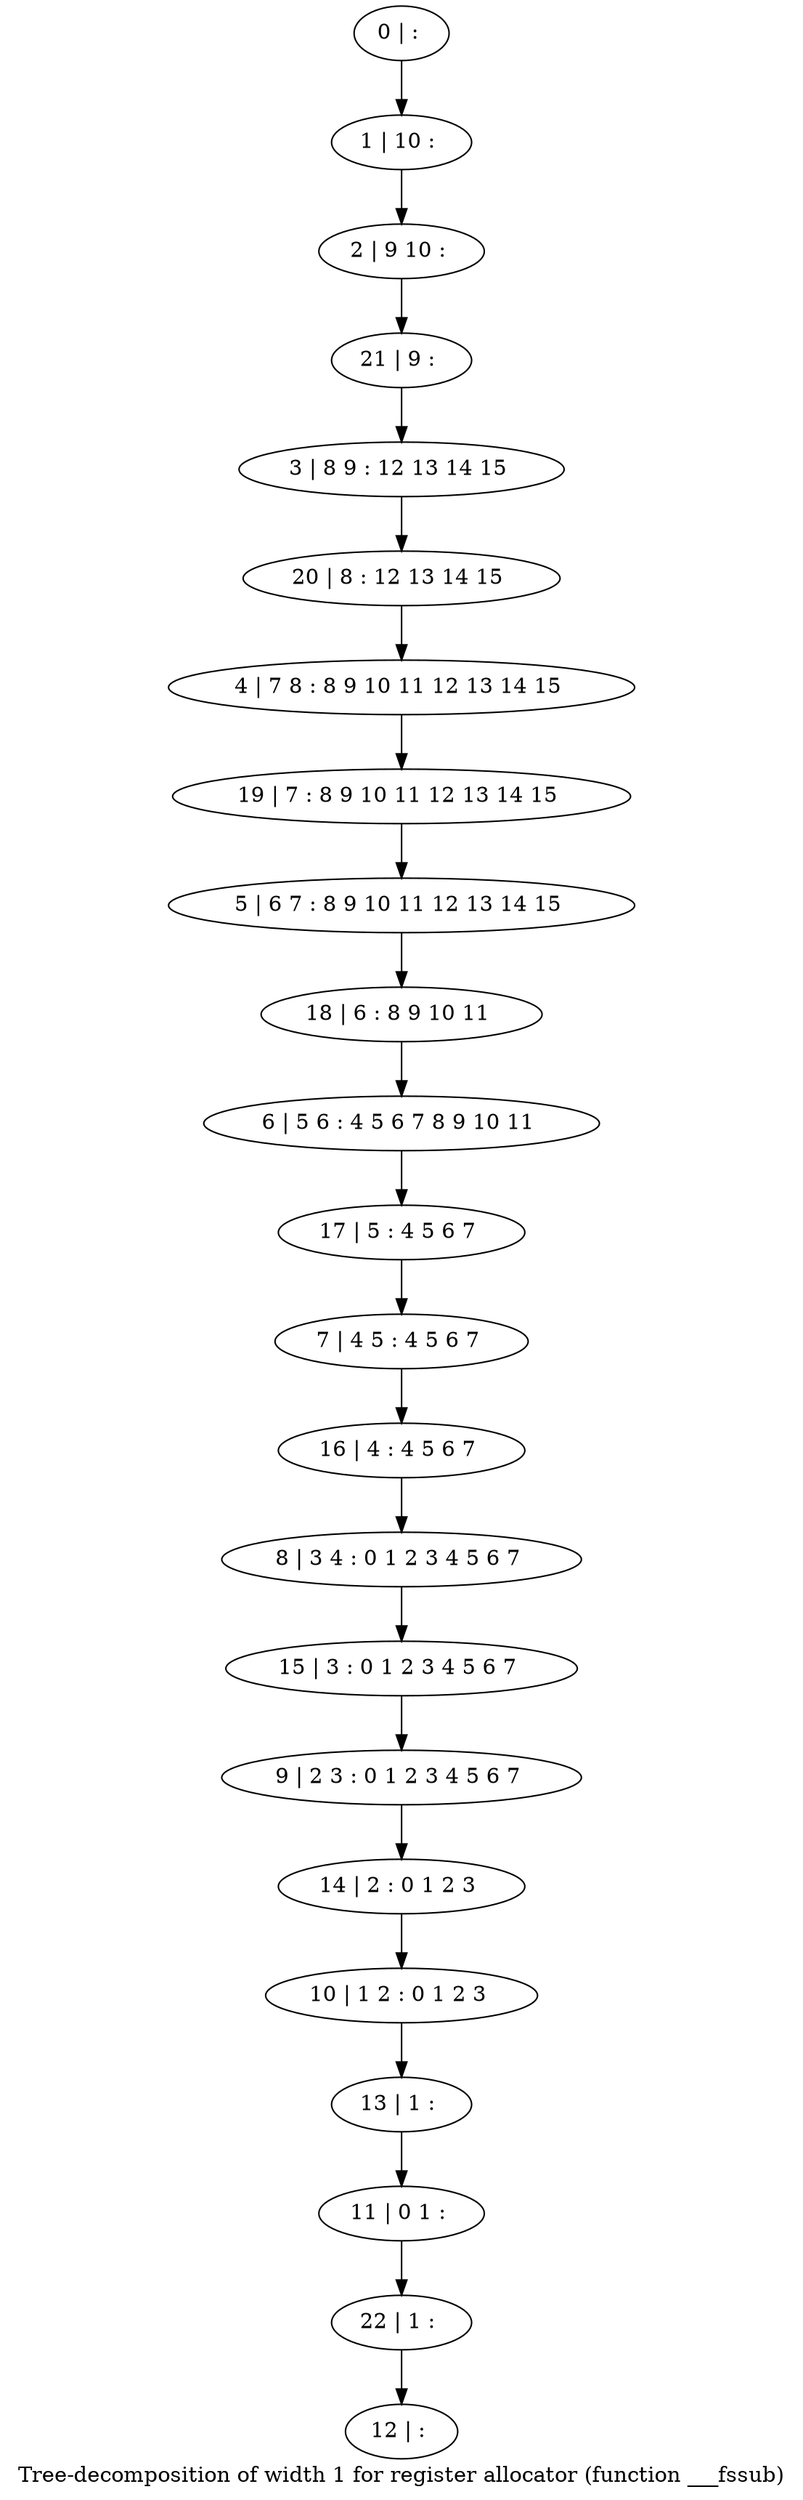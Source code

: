 digraph G {
graph [label="Tree-decomposition of width 1 for register allocator (function ___fssub)"]
0[label="0 | : "];
1[label="1 | 10 : "];
2[label="2 | 9 10 : "];
3[label="3 | 8 9 : 12 13 14 15 "];
4[label="4 | 7 8 : 8 9 10 11 12 13 14 15 "];
5[label="5 | 6 7 : 8 9 10 11 12 13 14 15 "];
6[label="6 | 5 6 : 4 5 6 7 8 9 10 11 "];
7[label="7 | 4 5 : 4 5 6 7 "];
8[label="8 | 3 4 : 0 1 2 3 4 5 6 7 "];
9[label="9 | 2 3 : 0 1 2 3 4 5 6 7 "];
10[label="10 | 1 2 : 0 1 2 3 "];
11[label="11 | 0 1 : "];
12[label="12 | : "];
13[label="13 | 1 : "];
14[label="14 | 2 : 0 1 2 3 "];
15[label="15 | 3 : 0 1 2 3 4 5 6 7 "];
16[label="16 | 4 : 4 5 6 7 "];
17[label="17 | 5 : 4 5 6 7 "];
18[label="18 | 6 : 8 9 10 11 "];
19[label="19 | 7 : 8 9 10 11 12 13 14 15 "];
20[label="20 | 8 : 12 13 14 15 "];
21[label="21 | 9 : "];
22[label="22 | 1 : "];
0->1 ;
1->2 ;
13->11 ;
10->13 ;
14->10 ;
9->14 ;
15->9 ;
8->15 ;
16->8 ;
7->16 ;
17->7 ;
6->17 ;
18->6 ;
5->18 ;
19->5 ;
4->19 ;
20->4 ;
3->20 ;
21->3 ;
2->21 ;
22->12 ;
11->22 ;
}
